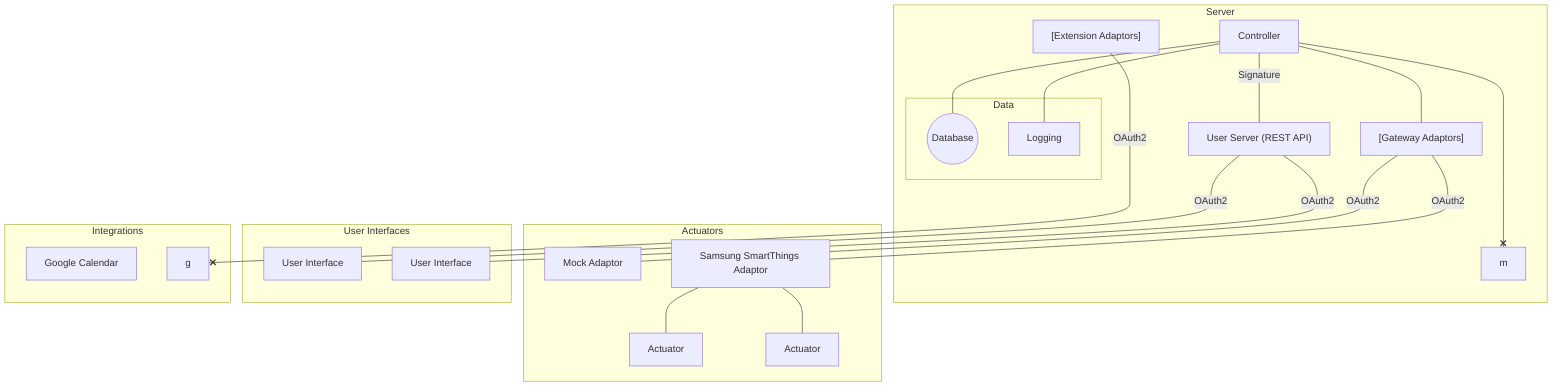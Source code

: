 graph TD
  subgraph Server
    c[Controller]

    ga["[Gateway Adaptors]"]
    c---ga

    api["User Server (REST API)"]
    c--Signature---api

    xm["[Extension Adaptors]"]
    c---xm

    subgraph Data
      db((Database))
      lg[Logging]
    end
    c---db
    c---lg
  end

  subgraph Actuators
    gm[Mock Adaptor]
    gs[Samsung SmartThings Adaptor]
    ga--OAuth2---gm
    ga--OAuth2---gs

    a0[Actuator]
    a1[Actuator]
    gs---a0
    gs---a1
  end

  subgraph User Interfaces
    ui0[User Interface]
    ui1[User Interface]
    api--OAuth2---ui0
    api--OAuth2---ui1
  end

  subgraph Integrations
    xg[Google Calendar]
    xm--OAuth2---xg
  end
